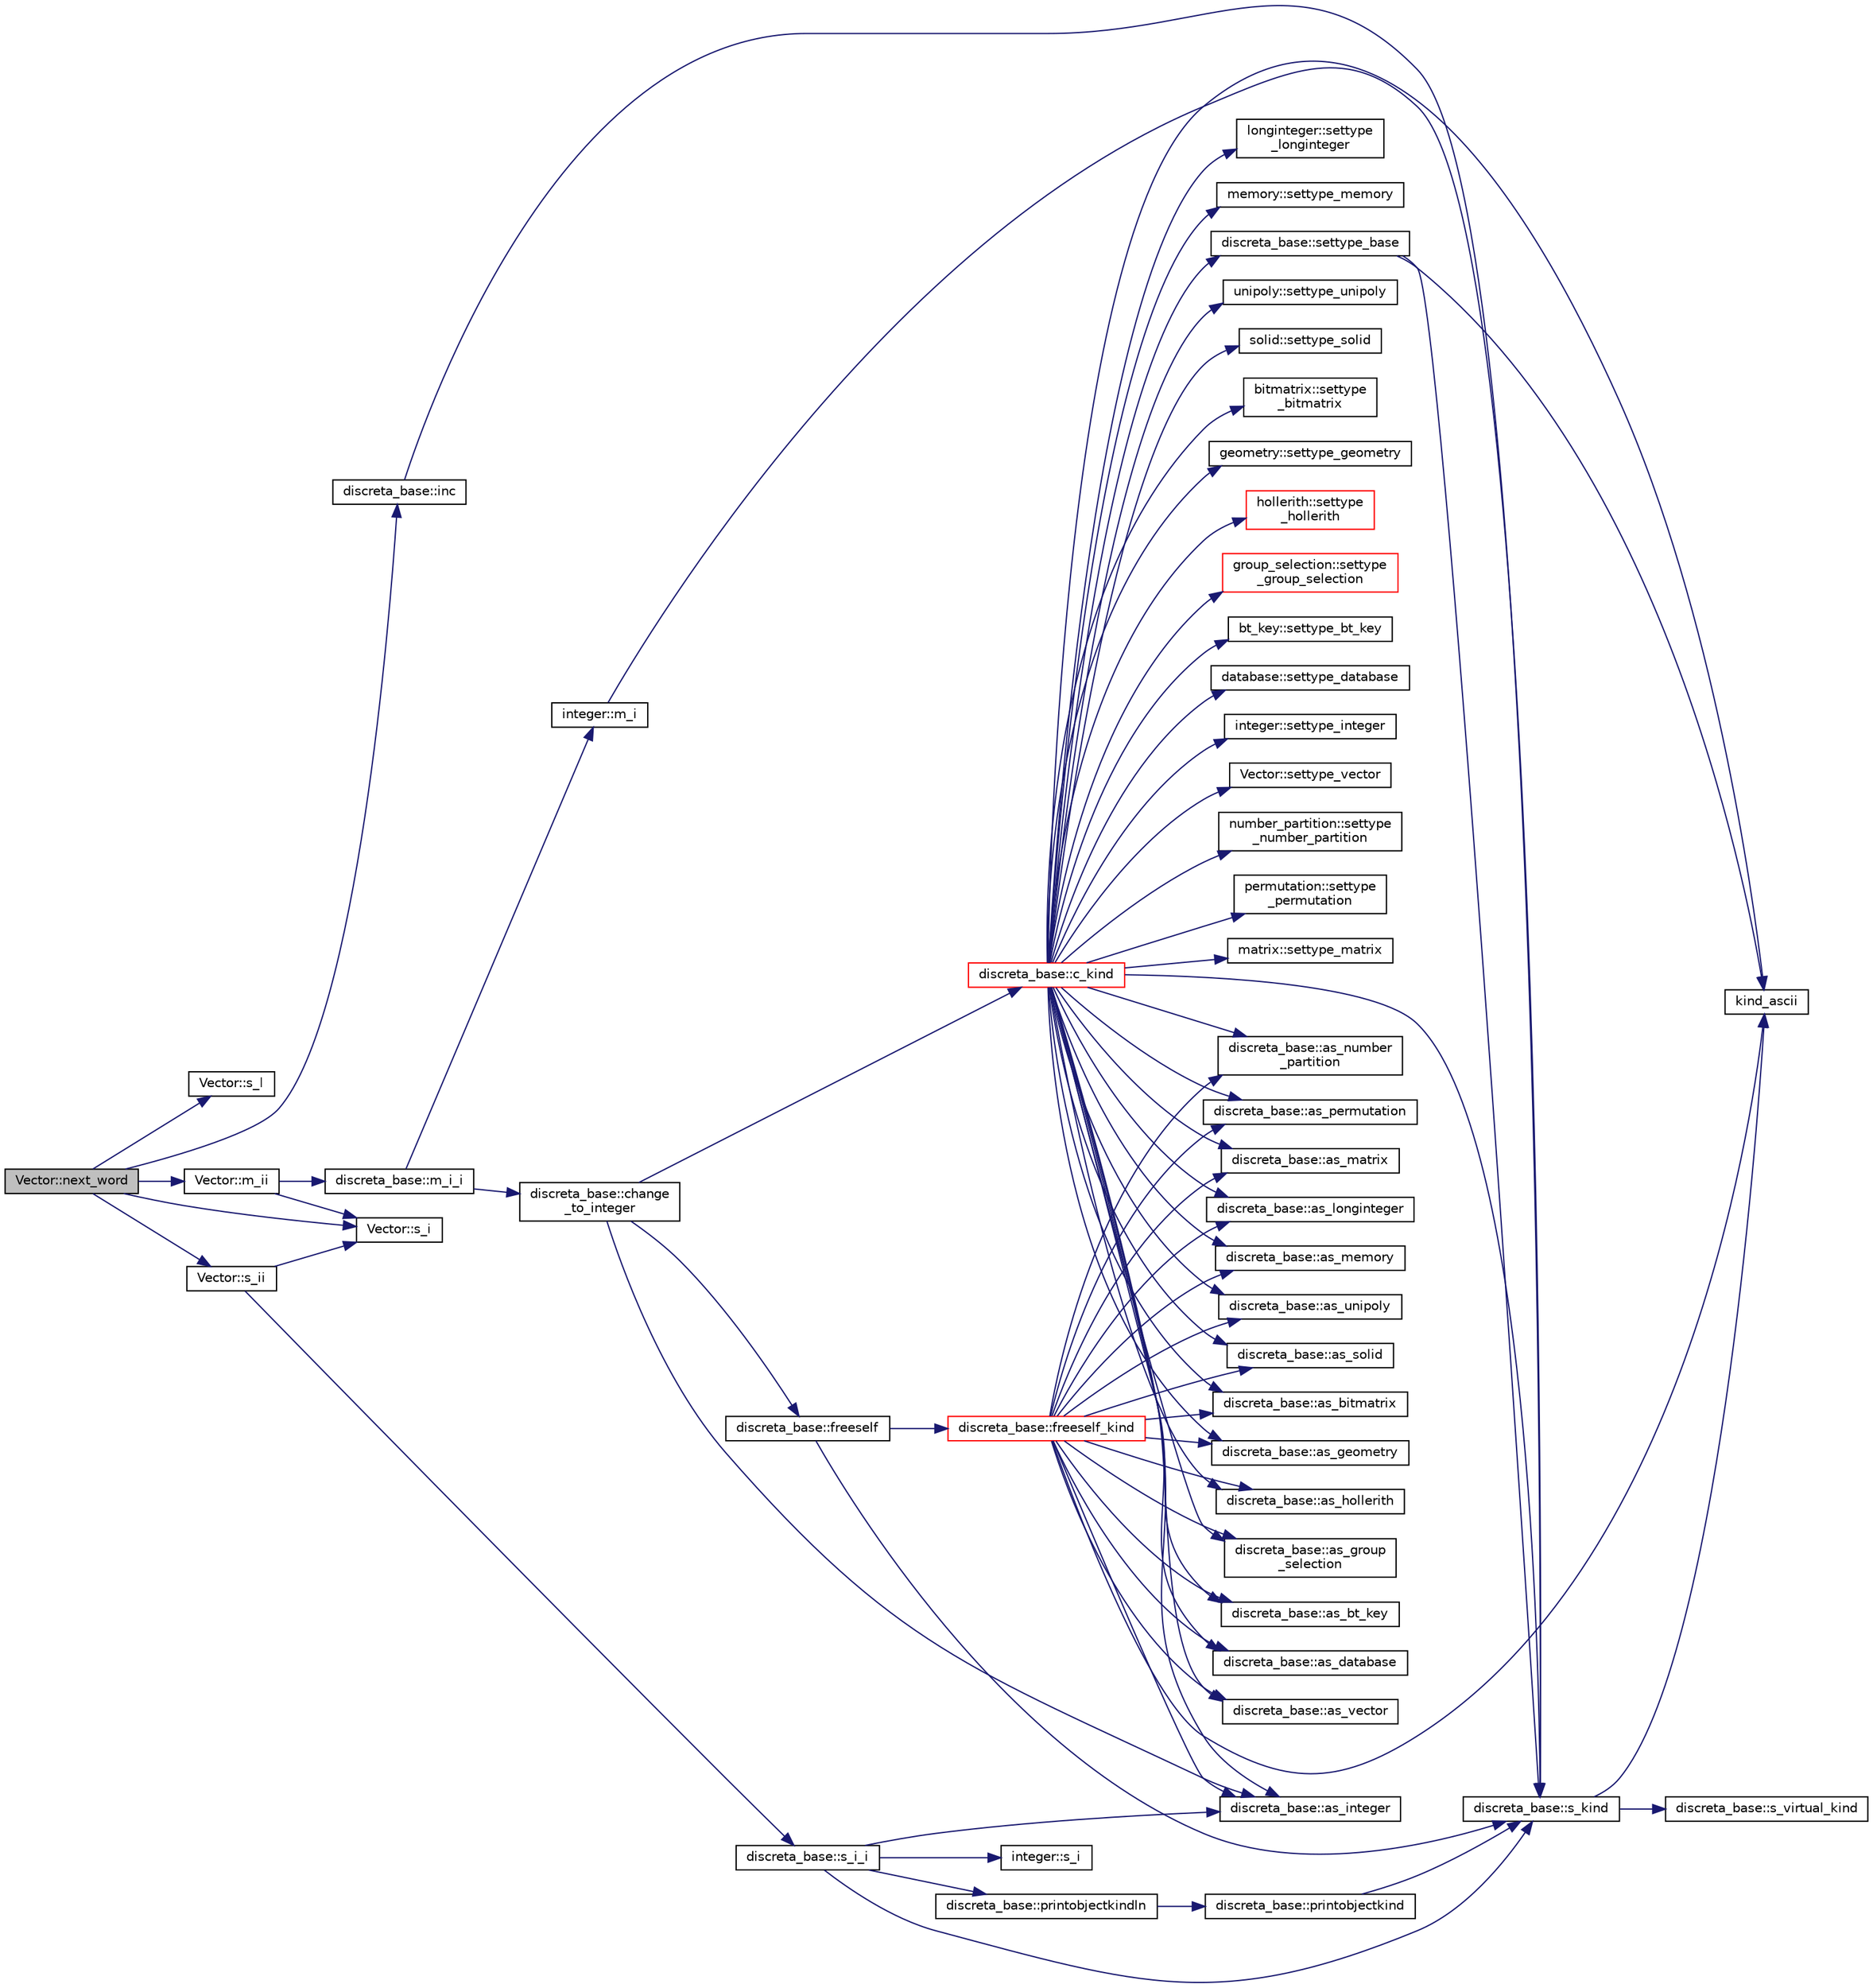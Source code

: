digraph "Vector::next_word"
{
  edge [fontname="Helvetica",fontsize="10",labelfontname="Helvetica",labelfontsize="10"];
  node [fontname="Helvetica",fontsize="10",shape=record];
  rankdir="LR";
  Node3834 [label="Vector::next_word",height=0.2,width=0.4,color="black", fillcolor="grey75", style="filled", fontcolor="black"];
  Node3834 -> Node3835 [color="midnightblue",fontsize="10",style="solid",fontname="Helvetica"];
  Node3835 [label="Vector::s_l",height=0.2,width=0.4,color="black", fillcolor="white", style="filled",URL="$d5/db2/class_vector.html#ad2dc082288f858d22a528832289e0704"];
  Node3834 -> Node3836 [color="midnightblue",fontsize="10",style="solid",fontname="Helvetica"];
  Node3836 [label="Vector::s_ii",height=0.2,width=0.4,color="black", fillcolor="white", style="filled",URL="$d5/db2/class_vector.html#a75d4942cc7b9794717b4846c10520db8"];
  Node3836 -> Node3837 [color="midnightblue",fontsize="10",style="solid",fontname="Helvetica"];
  Node3837 [label="Vector::s_i",height=0.2,width=0.4,color="black", fillcolor="white", style="filled",URL="$d5/db2/class_vector.html#a1c4fe1752523df8119f70dd550244871"];
  Node3836 -> Node3838 [color="midnightblue",fontsize="10",style="solid",fontname="Helvetica"];
  Node3838 [label="discreta_base::s_i_i",height=0.2,width=0.4,color="black", fillcolor="white", style="filled",URL="$d7/d71/classdiscreta__base.html#aadb92c01fbe69b3034b0214b33fbc735"];
  Node3838 -> Node3839 [color="midnightblue",fontsize="10",style="solid",fontname="Helvetica"];
  Node3839 [label="discreta_base::s_kind",height=0.2,width=0.4,color="black", fillcolor="white", style="filled",URL="$d7/d71/classdiscreta__base.html#a8a830025c74adbbc3362418a7c2ba157"];
  Node3839 -> Node3840 [color="midnightblue",fontsize="10",style="solid",fontname="Helvetica"];
  Node3840 [label="discreta_base::s_virtual_kind",height=0.2,width=0.4,color="black", fillcolor="white", style="filled",URL="$d7/d71/classdiscreta__base.html#a52778a6d6943a468be083d0785d418fb"];
  Node3839 -> Node3841 [color="midnightblue",fontsize="10",style="solid",fontname="Helvetica"];
  Node3841 [label="kind_ascii",height=0.2,width=0.4,color="black", fillcolor="white", style="filled",URL="$d9/d60/discreta_8h.html#ad0ce825a9f29bc6cec27e1b64cfe27bf"];
  Node3838 -> Node3842 [color="midnightblue",fontsize="10",style="solid",fontname="Helvetica"];
  Node3842 [label="discreta_base::printobjectkindln",height=0.2,width=0.4,color="black", fillcolor="white", style="filled",URL="$d7/d71/classdiscreta__base.html#a677ccc8f392ebedde05e453f8cf59559"];
  Node3842 -> Node3843 [color="midnightblue",fontsize="10",style="solid",fontname="Helvetica"];
  Node3843 [label="discreta_base::printobjectkind",height=0.2,width=0.4,color="black", fillcolor="white", style="filled",URL="$d7/d71/classdiscreta__base.html#aa75a1314aa706909b029664944904231"];
  Node3843 -> Node3839 [color="midnightblue",fontsize="10",style="solid",fontname="Helvetica"];
  Node3838 -> Node3844 [color="midnightblue",fontsize="10",style="solid",fontname="Helvetica"];
  Node3844 [label="discreta_base::as_integer",height=0.2,width=0.4,color="black", fillcolor="white", style="filled",URL="$d7/d71/classdiscreta__base.html#a00d7691eaf874fd283d942692fe8dd26"];
  Node3838 -> Node3845 [color="midnightblue",fontsize="10",style="solid",fontname="Helvetica"];
  Node3845 [label="integer::s_i",height=0.2,width=0.4,color="black", fillcolor="white", style="filled",URL="$d0/de5/classinteger.html#adf28e9f94d4c844adaa950deeb80b904"];
  Node3834 -> Node3846 [color="midnightblue",fontsize="10",style="solid",fontname="Helvetica"];
  Node3846 [label="Vector::m_ii",height=0.2,width=0.4,color="black", fillcolor="white", style="filled",URL="$d5/db2/class_vector.html#aa6a97eabb43f192a47947f4f6acbb04d"];
  Node3846 -> Node3837 [color="midnightblue",fontsize="10",style="solid",fontname="Helvetica"];
  Node3846 -> Node3847 [color="midnightblue",fontsize="10",style="solid",fontname="Helvetica"];
  Node3847 [label="discreta_base::m_i_i",height=0.2,width=0.4,color="black", fillcolor="white", style="filled",URL="$d7/d71/classdiscreta__base.html#aa231464a9d4bc233f66608021c9ad997"];
  Node3847 -> Node3848 [color="midnightblue",fontsize="10",style="solid",fontname="Helvetica"];
  Node3848 [label="discreta_base::change\l_to_integer",height=0.2,width=0.4,color="black", fillcolor="white", style="filled",URL="$d7/d71/classdiscreta__base.html#a58a5a5bd8f8e6f2dd7b4483b66dc7bb9"];
  Node3848 -> Node3849 [color="midnightblue",fontsize="10",style="solid",fontname="Helvetica"];
  Node3849 [label="discreta_base::freeself",height=0.2,width=0.4,color="black", fillcolor="white", style="filled",URL="$d7/d71/classdiscreta__base.html#a9a3c9501a562293b5667c11b9174d6e5"];
  Node3849 -> Node3850 [color="midnightblue",fontsize="10",style="solid",fontname="Helvetica"];
  Node3850 [label="discreta_base::freeself_kind",height=0.2,width=0.4,color="red", fillcolor="white", style="filled",URL="$d7/d71/classdiscreta__base.html#a63a23ada2165b3838fab719ed458cec8"];
  Node3850 -> Node3844 [color="midnightblue",fontsize="10",style="solid",fontname="Helvetica"];
  Node3850 -> Node3854 [color="midnightblue",fontsize="10",style="solid",fontname="Helvetica"];
  Node3854 [label="discreta_base::as_vector",height=0.2,width=0.4,color="black", fillcolor="white", style="filled",URL="$d7/d71/classdiscreta__base.html#a7bdd6cae39c380b128ee9e17e42cf020"];
  Node3850 -> Node3857 [color="midnightblue",fontsize="10",style="solid",fontname="Helvetica"];
  Node3857 [label="discreta_base::as_number\l_partition",height=0.2,width=0.4,color="black", fillcolor="white", style="filled",URL="$d7/d71/classdiscreta__base.html#a307aa09de0e925d46697707968ffab00"];
  Node3850 -> Node3859 [color="midnightblue",fontsize="10",style="solid",fontname="Helvetica"];
  Node3859 [label="discreta_base::as_permutation",height=0.2,width=0.4,color="black", fillcolor="white", style="filled",URL="$d7/d71/classdiscreta__base.html#aa4e72f36a82984239b12ae831e131098"];
  Node3850 -> Node3861 [color="midnightblue",fontsize="10",style="solid",fontname="Helvetica"];
  Node3861 [label="discreta_base::as_matrix",height=0.2,width=0.4,color="black", fillcolor="white", style="filled",URL="$d7/d71/classdiscreta__base.html#ae4d7f56d917a4707b838fbffde6467ff"];
  Node3850 -> Node3864 [color="midnightblue",fontsize="10",style="solid",fontname="Helvetica"];
  Node3864 [label="discreta_base::as_longinteger",height=0.2,width=0.4,color="black", fillcolor="white", style="filled",URL="$d7/d71/classdiscreta__base.html#a20a094639eb711b10c8694c51937f7cd"];
  Node3850 -> Node3867 [color="midnightblue",fontsize="10",style="solid",fontname="Helvetica"];
  Node3867 [label="discreta_base::as_memory",height=0.2,width=0.4,color="black", fillcolor="white", style="filled",URL="$d7/d71/classdiscreta__base.html#ad94b2d7dce0cd4fa22db57f6e79c4bd2"];
  Node3850 -> Node3869 [color="midnightblue",fontsize="10",style="solid",fontname="Helvetica"];
  Node3869 [label="discreta_base::as_unipoly",height=0.2,width=0.4,color="black", fillcolor="white", style="filled",URL="$d7/d71/classdiscreta__base.html#ad50d8027f039fe5c2478cddb243adc9d"];
  Node3850 -> Node3871 [color="midnightblue",fontsize="10",style="solid",fontname="Helvetica"];
  Node3871 [label="discreta_base::as_solid",height=0.2,width=0.4,color="black", fillcolor="white", style="filled",URL="$d7/d71/classdiscreta__base.html#a1fc5f2b85ec97ab0a69dd64903c970a5"];
  Node3850 -> Node3873 [color="midnightblue",fontsize="10",style="solid",fontname="Helvetica"];
  Node3873 [label="discreta_base::as_bitmatrix",height=0.2,width=0.4,color="black", fillcolor="white", style="filled",URL="$d7/d71/classdiscreta__base.html#a071ad54ea8ef6c9d1d15f532e5a76df6"];
  Node3850 -> Node3875 [color="midnightblue",fontsize="10",style="solid",fontname="Helvetica"];
  Node3875 [label="discreta_base::as_geometry",height=0.2,width=0.4,color="black", fillcolor="white", style="filled",URL="$d7/d71/classdiscreta__base.html#a38fc7b4cdd830703e9d87354b79bc5c8"];
  Node3850 -> Node3877 [color="midnightblue",fontsize="10",style="solid",fontname="Helvetica"];
  Node3877 [label="discreta_base::as_hollerith",height=0.2,width=0.4,color="black", fillcolor="white", style="filled",URL="$d7/d71/classdiscreta__base.html#a3e66f82711f314710107e2f29e589690"];
  Node3850 -> Node3879 [color="midnightblue",fontsize="10",style="solid",fontname="Helvetica"];
  Node3879 [label="discreta_base::as_group\l_selection",height=0.2,width=0.4,color="black", fillcolor="white", style="filled",URL="$d7/d71/classdiscreta__base.html#aae1bac4883c567718bef9fb610abbdc8"];
  Node3850 -> Node3881 [color="midnightblue",fontsize="10",style="solid",fontname="Helvetica"];
  Node3881 [label="discreta_base::as_bt_key",height=0.2,width=0.4,color="black", fillcolor="white", style="filled",URL="$d7/d71/classdiscreta__base.html#a2734c6e08dca17cf6588bd5064ec1b9f"];
  Node3850 -> Node3883 [color="midnightblue",fontsize="10",style="solid",fontname="Helvetica"];
  Node3883 [label="discreta_base::as_database",height=0.2,width=0.4,color="black", fillcolor="white", style="filled",URL="$d7/d71/classdiscreta__base.html#ab055d39d58210a2b03ba3d33703b09a9"];
  Node3850 -> Node3841 [color="midnightblue",fontsize="10",style="solid",fontname="Helvetica"];
  Node3849 -> Node3839 [color="midnightblue",fontsize="10",style="solid",fontname="Helvetica"];
  Node3848 -> Node3891 [color="midnightblue",fontsize="10",style="solid",fontname="Helvetica"];
  Node3891 [label="discreta_base::c_kind",height=0.2,width=0.4,color="red", fillcolor="white", style="filled",URL="$d7/d71/classdiscreta__base.html#adc2ff61589c2d083688e7a43f333cb62"];
  Node3891 -> Node3892 [color="midnightblue",fontsize="10",style="solid",fontname="Helvetica"];
  Node3892 [label="discreta_base::settype_base",height=0.2,width=0.4,color="black", fillcolor="white", style="filled",URL="$d7/d71/classdiscreta__base.html#a4f42899a89447d1c3993ea07c38f8ad4"];
  Node3892 -> Node3839 [color="midnightblue",fontsize="10",style="solid",fontname="Helvetica"];
  Node3892 -> Node3841 [color="midnightblue",fontsize="10",style="solid",fontname="Helvetica"];
  Node3891 -> Node3844 [color="midnightblue",fontsize="10",style="solid",fontname="Helvetica"];
  Node3891 -> Node3893 [color="midnightblue",fontsize="10",style="solid",fontname="Helvetica"];
  Node3893 [label="integer::settype_integer",height=0.2,width=0.4,color="black", fillcolor="white", style="filled",URL="$d0/de5/classinteger.html#a6265c65ef311229acd513d748faba796"];
  Node3891 -> Node3854 [color="midnightblue",fontsize="10",style="solid",fontname="Helvetica"];
  Node3891 -> Node3894 [color="midnightblue",fontsize="10",style="solid",fontname="Helvetica"];
  Node3894 [label="Vector::settype_vector",height=0.2,width=0.4,color="black", fillcolor="white", style="filled",URL="$d5/db2/class_vector.html#a34e0d00b18c051f23904a8429fa6c8b4"];
  Node3891 -> Node3857 [color="midnightblue",fontsize="10",style="solid",fontname="Helvetica"];
  Node3891 -> Node3895 [color="midnightblue",fontsize="10",style="solid",fontname="Helvetica"];
  Node3895 [label="number_partition::settype\l_number_partition",height=0.2,width=0.4,color="black", fillcolor="white", style="filled",URL="$df/d50/classnumber__partition.html#a3aaec1b557758f643ffc8555bbc358be"];
  Node3891 -> Node3859 [color="midnightblue",fontsize="10",style="solid",fontname="Helvetica"];
  Node3891 -> Node3896 [color="midnightblue",fontsize="10",style="solid",fontname="Helvetica"];
  Node3896 [label="permutation::settype\l_permutation",height=0.2,width=0.4,color="black", fillcolor="white", style="filled",URL="$d0/d08/classpermutation.html#af1eea29f86195cede9562e444664c28c"];
  Node3891 -> Node3861 [color="midnightblue",fontsize="10",style="solid",fontname="Helvetica"];
  Node3891 -> Node3897 [color="midnightblue",fontsize="10",style="solid",fontname="Helvetica"];
  Node3897 [label="matrix::settype_matrix",height=0.2,width=0.4,color="black", fillcolor="white", style="filled",URL="$d1/d8d/classmatrix.html#a1780283a64a789e4084d792683d276bb"];
  Node3891 -> Node3864 [color="midnightblue",fontsize="10",style="solid",fontname="Helvetica"];
  Node3891 -> Node3898 [color="midnightblue",fontsize="10",style="solid",fontname="Helvetica"];
  Node3898 [label="longinteger::settype\l_longinteger",height=0.2,width=0.4,color="black", fillcolor="white", style="filled",URL="$d3/d71/classlonginteger.html#ae5f811ece8df31b9ff114368a18e1dc5"];
  Node3891 -> Node3867 [color="midnightblue",fontsize="10",style="solid",fontname="Helvetica"];
  Node3891 -> Node3899 [color="midnightblue",fontsize="10",style="solid",fontname="Helvetica"];
  Node3899 [label="memory::settype_memory",height=0.2,width=0.4,color="black", fillcolor="white", style="filled",URL="$d8/d99/classmemory.html#a33aae277f9b8fe36b02e9d5da895451b"];
  Node3891 -> Node3869 [color="midnightblue",fontsize="10",style="solid",fontname="Helvetica"];
  Node3891 -> Node3900 [color="midnightblue",fontsize="10",style="solid",fontname="Helvetica"];
  Node3900 [label="unipoly::settype_unipoly",height=0.2,width=0.4,color="black", fillcolor="white", style="filled",URL="$d1/d89/classunipoly.html#a8db854fcc85c5e1150b1f1b1c005c95b"];
  Node3891 -> Node3871 [color="midnightblue",fontsize="10",style="solid",fontname="Helvetica"];
  Node3891 -> Node3901 [color="midnightblue",fontsize="10",style="solid",fontname="Helvetica"];
  Node3901 [label="solid::settype_solid",height=0.2,width=0.4,color="black", fillcolor="white", style="filled",URL="$d8/def/classsolid.html#a775bd4821f75a8aee4ea3d4335ff90e0"];
  Node3891 -> Node3873 [color="midnightblue",fontsize="10",style="solid",fontname="Helvetica"];
  Node3891 -> Node3902 [color="midnightblue",fontsize="10",style="solid",fontname="Helvetica"];
  Node3902 [label="bitmatrix::settype\l_bitmatrix",height=0.2,width=0.4,color="black", fillcolor="white", style="filled",URL="$de/dc8/classbitmatrix.html#acb571d947f9526665ebbdc0ce3e2a973"];
  Node3891 -> Node3875 [color="midnightblue",fontsize="10",style="solid",fontname="Helvetica"];
  Node3891 -> Node3903 [color="midnightblue",fontsize="10",style="solid",fontname="Helvetica"];
  Node3903 [label="geometry::settype_geometry",height=0.2,width=0.4,color="black", fillcolor="white", style="filled",URL="$da/d44/classgeometry.html#ab4a336baba6a3f56f5ffa053a5be5ba7"];
  Node3891 -> Node3877 [color="midnightblue",fontsize="10",style="solid",fontname="Helvetica"];
  Node3891 -> Node3904 [color="midnightblue",fontsize="10",style="solid",fontname="Helvetica"];
  Node3904 [label="hollerith::settype\l_hollerith",height=0.2,width=0.4,color="red", fillcolor="white", style="filled",URL="$d8/d99/classhollerith.html#a23bbd4acfc88a0e90f1245f243f51f76"];
  Node3891 -> Node3879 [color="midnightblue",fontsize="10",style="solid",fontname="Helvetica"];
  Node3891 -> Node3906 [color="midnightblue",fontsize="10",style="solid",fontname="Helvetica"];
  Node3906 [label="group_selection::settype\l_group_selection",height=0.2,width=0.4,color="red", fillcolor="white", style="filled",URL="$d6/db0/classgroup__selection.html#a015ed73b7b8d784bedd4d11ac1fc0ec1"];
  Node3891 -> Node3881 [color="midnightblue",fontsize="10",style="solid",fontname="Helvetica"];
  Node3891 -> Node3908 [color="midnightblue",fontsize="10",style="solid",fontname="Helvetica"];
  Node3908 [label="bt_key::settype_bt_key",height=0.2,width=0.4,color="black", fillcolor="white", style="filled",URL="$d1/de5/classbt__key.html#a352bb10beb7c789d8d29373035824800"];
  Node3891 -> Node3883 [color="midnightblue",fontsize="10",style="solid",fontname="Helvetica"];
  Node3891 -> Node3909 [color="midnightblue",fontsize="10",style="solid",fontname="Helvetica"];
  Node3909 [label="database::settype_database",height=0.2,width=0.4,color="black", fillcolor="white", style="filled",URL="$db/d72/classdatabase.html#a014639aa001462e480eb1f3984839b72"];
  Node3891 -> Node3841 [color="midnightblue",fontsize="10",style="solid",fontname="Helvetica"];
  Node3891 -> Node3839 [color="midnightblue",fontsize="10",style="solid",fontname="Helvetica"];
  Node3848 -> Node3844 [color="midnightblue",fontsize="10",style="solid",fontname="Helvetica"];
  Node3847 -> Node3913 [color="midnightblue",fontsize="10",style="solid",fontname="Helvetica"];
  Node3913 [label="integer::m_i",height=0.2,width=0.4,color="black", fillcolor="white", style="filled",URL="$d0/de5/classinteger.html#a869091f0a0f35f5354c8c4a70250e8a9"];
  Node3913 -> Node3839 [color="midnightblue",fontsize="10",style="solid",fontname="Helvetica"];
  Node3834 -> Node3837 [color="midnightblue",fontsize="10",style="solid",fontname="Helvetica"];
  Node3834 -> Node3914 [color="midnightblue",fontsize="10",style="solid",fontname="Helvetica"];
  Node3914 [label="discreta_base::inc",height=0.2,width=0.4,color="black", fillcolor="white", style="filled",URL="$d7/d71/classdiscreta__base.html#afda42789f4ba04ba399623a6b9e206e3"];
  Node3914 -> Node3839 [color="midnightblue",fontsize="10",style="solid",fontname="Helvetica"];
}
